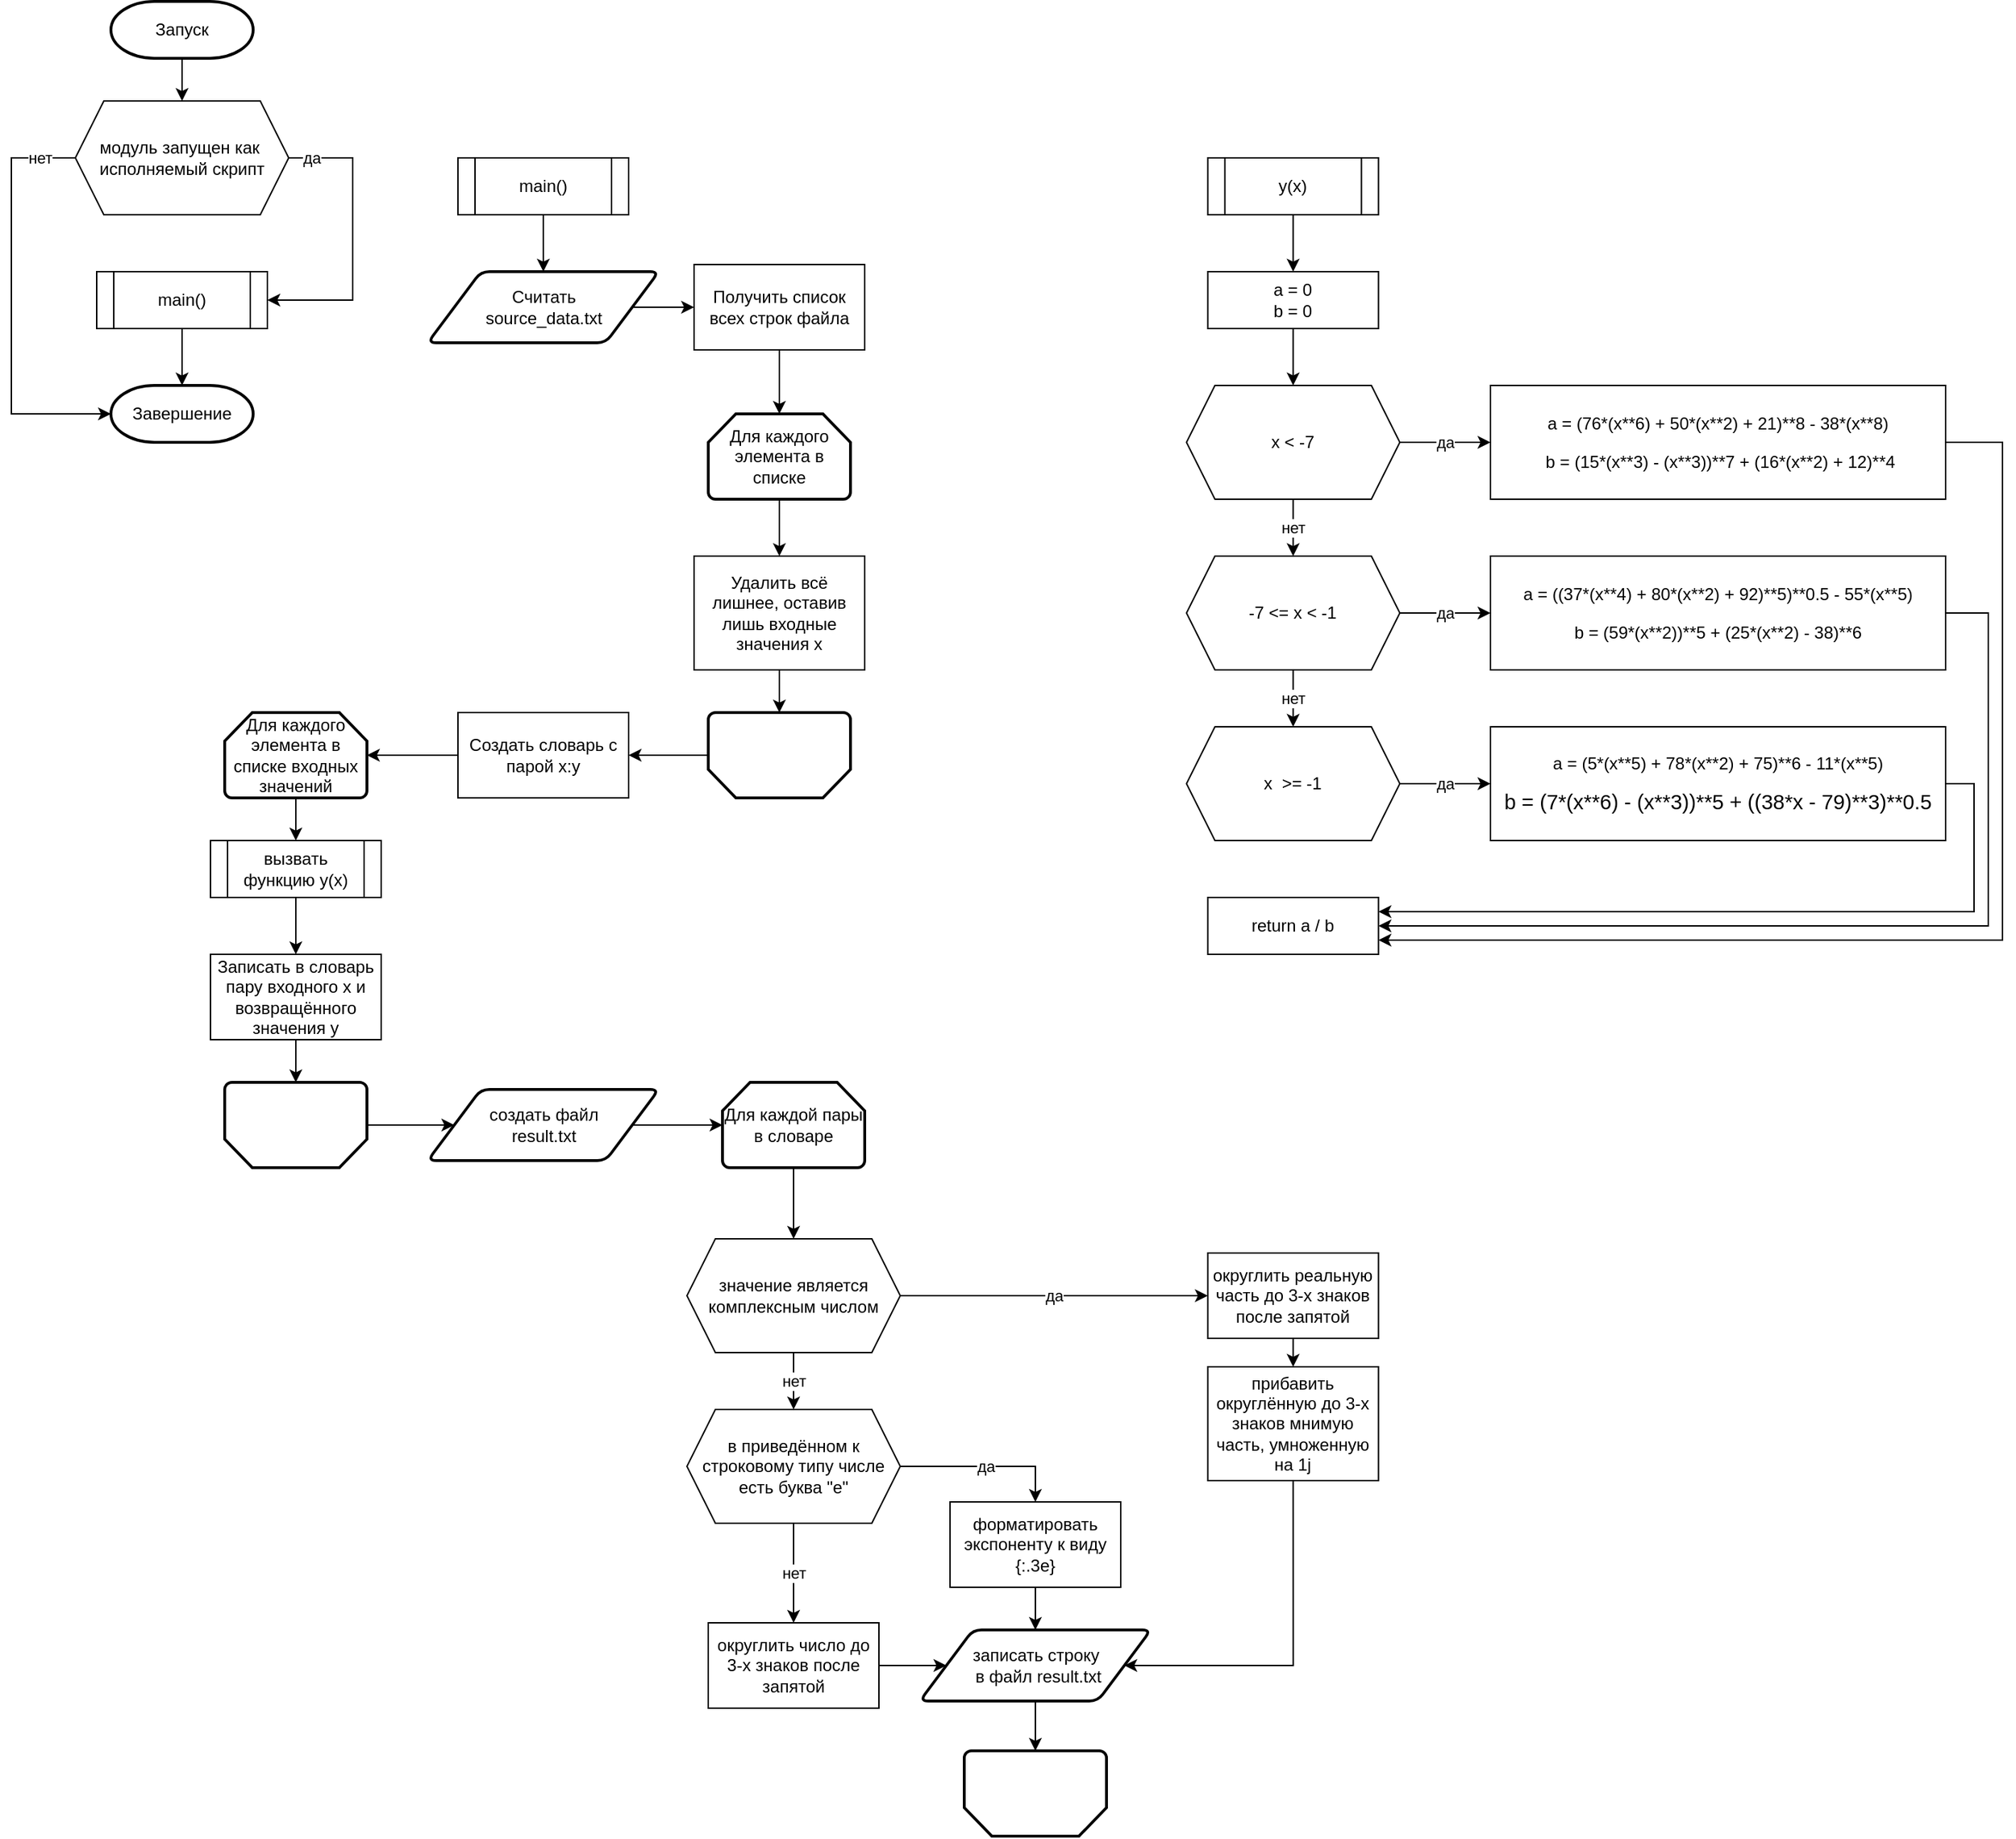<mxfile version="14.7.4" type="embed"><diagram id="C5RBs43oDa-KdzZeNtuy" name="Page-1"><mxGraphModel dx="1276" dy="415" grid="1" gridSize="10" guides="1" tooltips="1" connect="1" arrows="1" fold="1" page="1" pageScale="1" pageWidth="827" pageHeight="1169" math="0" shadow="0"><root><mxCell id="WIyWlLk6GJQsqaUBKTNV-0"/><mxCell id="WIyWlLk6GJQsqaUBKTNV-1" parent="WIyWlLk6GJQsqaUBKTNV-0"/><mxCell id="7Xj7dqsz9zFbZgdujNrx-7" style="edgeStyle=orthogonalEdgeStyle;rounded=0;orthogonalLoop=1;jettySize=auto;html=1;exitX=0.5;exitY=1;exitDx=0;exitDy=0;exitPerimeter=0;entryX=0.5;entryY=0;entryDx=0;entryDy=0;" parent="WIyWlLk6GJQsqaUBKTNV-1" source="dcVJOhPvYpB5vxYuuIVU-0" target="7Xj7dqsz9zFbZgdujNrx-6" edge="1"><mxGeometry relative="1" as="geometry"/></mxCell><mxCell id="dcVJOhPvYpB5vxYuuIVU-0" value="Запуск" style="strokeWidth=2;html=1;shape=mxgraph.flowchart.terminator;whiteSpace=wrap;" parent="WIyWlLk6GJQsqaUBKTNV-1" vertex="1"><mxGeometry x="110" y="10" width="100" height="40" as="geometry"/></mxCell><mxCell id="dcVJOhPvYpB5vxYuuIVU-9" style="edgeStyle=orthogonalEdgeStyle;rounded=0;orthogonalLoop=1;jettySize=auto;html=1;entryX=0;entryY=0.5;entryDx=0;entryDy=0;" parent="WIyWlLk6GJQsqaUBKTNV-1" source="dcVJOhPvYpB5vxYuuIVU-2" target="dcVJOhPvYpB5vxYuuIVU-8" edge="1"><mxGeometry relative="1" as="geometry"/></mxCell><mxCell id="dcVJOhPvYpB5vxYuuIVU-2" value="Считать &lt;br&gt;source_data.txt" style="shape=parallelogram;html=1;strokeWidth=2;perimeter=parallelogramPerimeter;whiteSpace=wrap;rounded=1;arcSize=12;size=0.23;shadow=0;fillColor=none;" parent="WIyWlLk6GJQsqaUBKTNV-1" vertex="1"><mxGeometry x="332.75" y="200" width="162.5" height="50" as="geometry"/></mxCell><mxCell id="dcVJOhPvYpB5vxYuuIVU-25" style="edgeStyle=orthogonalEdgeStyle;rounded=0;orthogonalLoop=1;jettySize=auto;html=1;entryX=0.5;entryY=0;entryDx=0;entryDy=0;entryPerimeter=0;" parent="WIyWlLk6GJQsqaUBKTNV-1" source="dcVJOhPvYpB5vxYuuIVU-5" target="dcVJOhPvYpB5vxYuuIVU-24" edge="1"><mxGeometry relative="1" as="geometry"/></mxCell><mxCell id="dcVJOhPvYpB5vxYuuIVU-5" value="main()" style="shape=process;whiteSpace=wrap;html=1;backgroundOutline=1;shadow=0;fillColor=none;" parent="WIyWlLk6GJQsqaUBKTNV-1" vertex="1"><mxGeometry x="100" y="200" width="120" height="40" as="geometry"/></mxCell><mxCell id="dcVJOhPvYpB5vxYuuIVU-11" style="edgeStyle=orthogonalEdgeStyle;rounded=0;orthogonalLoop=1;jettySize=auto;html=1;" parent="WIyWlLk6GJQsqaUBKTNV-1" source="dcVJOhPvYpB5vxYuuIVU-8" target="dcVJOhPvYpB5vxYuuIVU-10" edge="1"><mxGeometry relative="1" as="geometry"/></mxCell><mxCell id="dcVJOhPvYpB5vxYuuIVU-8" value="Получить список всех строк файла" style="rounded=0;whiteSpace=wrap;html=1;shadow=0;fillColor=none;" parent="WIyWlLk6GJQsqaUBKTNV-1" vertex="1"><mxGeometry x="520" y="195" width="120" height="60" as="geometry"/></mxCell><mxCell id="dcVJOhPvYpB5vxYuuIVU-13" style="edgeStyle=orthogonalEdgeStyle;rounded=0;orthogonalLoop=1;jettySize=auto;html=1;entryX=0.5;entryY=0;entryDx=0;entryDy=0;" parent="WIyWlLk6GJQsqaUBKTNV-1" source="dcVJOhPvYpB5vxYuuIVU-10" target="dcVJOhPvYpB5vxYuuIVU-12" edge="1"><mxGeometry relative="1" as="geometry"/></mxCell><mxCell id="dcVJOhPvYpB5vxYuuIVU-10" value="Для каждого элемента в списке" style="strokeWidth=2;html=1;shape=mxgraph.flowchart.loop_limit;whiteSpace=wrap;shadow=0;fillColor=none;" parent="WIyWlLk6GJQsqaUBKTNV-1" vertex="1"><mxGeometry x="530" y="300" width="100" height="60" as="geometry"/></mxCell><mxCell id="dcVJOhPvYpB5vxYuuIVU-15" style="edgeStyle=orthogonalEdgeStyle;rounded=0;orthogonalLoop=1;jettySize=auto;html=1;" parent="WIyWlLk6GJQsqaUBKTNV-1" source="dcVJOhPvYpB5vxYuuIVU-12" target="dcVJOhPvYpB5vxYuuIVU-14" edge="1"><mxGeometry relative="1" as="geometry"/></mxCell><mxCell id="dcVJOhPvYpB5vxYuuIVU-12" value="Удалить всё лишнее, оставив лишь входные значения х" style="rounded=0;whiteSpace=wrap;html=1;shadow=0;fillColor=none;" parent="WIyWlLk6GJQsqaUBKTNV-1" vertex="1"><mxGeometry x="520" y="400" width="120" height="80" as="geometry"/></mxCell><mxCell id="dcVJOhPvYpB5vxYuuIVU-18" style="edgeStyle=orthogonalEdgeStyle;rounded=0;orthogonalLoop=1;jettySize=auto;html=1;entryX=1;entryY=0.5;entryDx=0;entryDy=0;" parent="WIyWlLk6GJQsqaUBKTNV-1" source="dcVJOhPvYpB5vxYuuIVU-14" target="dcVJOhPvYpB5vxYuuIVU-17" edge="1"><mxGeometry relative="1" as="geometry"/></mxCell><mxCell id="dcVJOhPvYpB5vxYuuIVU-14" value="" style="strokeWidth=2;html=1;shape=mxgraph.flowchart.loop_limit;whiteSpace=wrap;shadow=0;fillColor=none;rotation=-180;" parent="WIyWlLk6GJQsqaUBKTNV-1" vertex="1"><mxGeometry x="530" y="510" width="100" height="60" as="geometry"/></mxCell><mxCell id="dcVJOhPvYpB5vxYuuIVU-20" style="edgeStyle=orthogonalEdgeStyle;rounded=0;orthogonalLoop=1;jettySize=auto;html=1;" parent="WIyWlLk6GJQsqaUBKTNV-1" source="dcVJOhPvYpB5vxYuuIVU-17" target="dcVJOhPvYpB5vxYuuIVU-19" edge="1"><mxGeometry relative="1" as="geometry"/></mxCell><mxCell id="dcVJOhPvYpB5vxYuuIVU-17" value="Создать словарь с парой х:у" style="rounded=0;whiteSpace=wrap;html=1;shadow=0;fillColor=none;" parent="WIyWlLk6GJQsqaUBKTNV-1" vertex="1"><mxGeometry x="354" y="510" width="120" height="60" as="geometry"/></mxCell><mxCell id="dcVJOhPvYpB5vxYuuIVU-23" style="edgeStyle=orthogonalEdgeStyle;rounded=0;orthogonalLoop=1;jettySize=auto;html=1;" parent="WIyWlLk6GJQsqaUBKTNV-1" source="dcVJOhPvYpB5vxYuuIVU-19" target="dcVJOhPvYpB5vxYuuIVU-22" edge="1"><mxGeometry relative="1" as="geometry"/></mxCell><mxCell id="dcVJOhPvYpB5vxYuuIVU-19" value="Для каждого элемента в списке входных значений" style="strokeWidth=2;html=1;shape=mxgraph.flowchart.loop_limit;whiteSpace=wrap;shadow=0;fillColor=none;" parent="WIyWlLk6GJQsqaUBKTNV-1" vertex="1"><mxGeometry x="190" y="510" width="100" height="60" as="geometry"/></mxCell><mxCell id="dcVJOhPvYpB5vxYuuIVU-30" style="edgeStyle=orthogonalEdgeStyle;rounded=0;orthogonalLoop=1;jettySize=auto;html=1;" parent="WIyWlLk6GJQsqaUBKTNV-1" source="dcVJOhPvYpB5vxYuuIVU-21" target="dcVJOhPvYpB5vxYuuIVU-29" edge="1"><mxGeometry relative="1" as="geometry"/></mxCell><mxCell id="dcVJOhPvYpB5vxYuuIVU-21" value="Записать в словарь пару входного х и возвращённого значения у" style="rounded=0;whiteSpace=wrap;html=1;shadow=0;fillColor=none;" parent="WIyWlLk6GJQsqaUBKTNV-1" vertex="1"><mxGeometry x="180" y="680" width="120" height="60" as="geometry"/></mxCell><mxCell id="dcVJOhPvYpB5vxYuuIVU-28" style="edgeStyle=orthogonalEdgeStyle;rounded=0;orthogonalLoop=1;jettySize=auto;html=1;entryX=0.5;entryY=0;entryDx=0;entryDy=0;" parent="WIyWlLk6GJQsqaUBKTNV-1" source="dcVJOhPvYpB5vxYuuIVU-22" target="dcVJOhPvYpB5vxYuuIVU-21" edge="1"><mxGeometry relative="1" as="geometry"/></mxCell><mxCell id="dcVJOhPvYpB5vxYuuIVU-22" value="вызвать функцию y(x)" style="shape=process;whiteSpace=wrap;html=1;backgroundOutline=1;shadow=0;fillColor=none;" parent="WIyWlLk6GJQsqaUBKTNV-1" vertex="1"><mxGeometry x="180" y="600" width="120" height="40" as="geometry"/></mxCell><mxCell id="dcVJOhPvYpB5vxYuuIVU-24" value="Завершение" style="strokeWidth=2;html=1;shape=mxgraph.flowchart.terminator;whiteSpace=wrap;" parent="WIyWlLk6GJQsqaUBKTNV-1" vertex="1"><mxGeometry x="110" y="280" width="100" height="40" as="geometry"/></mxCell><mxCell id="dcVJOhPvYpB5vxYuuIVU-27" style="edgeStyle=orthogonalEdgeStyle;rounded=0;orthogonalLoop=1;jettySize=auto;html=1;" parent="WIyWlLk6GJQsqaUBKTNV-1" source="dcVJOhPvYpB5vxYuuIVU-26" target="dcVJOhPvYpB5vxYuuIVU-2" edge="1"><mxGeometry relative="1" as="geometry"/></mxCell><mxCell id="dcVJOhPvYpB5vxYuuIVU-26" value="main()" style="shape=process;whiteSpace=wrap;html=1;backgroundOutline=1;shadow=0;fillColor=none;" parent="WIyWlLk6GJQsqaUBKTNV-1" vertex="1"><mxGeometry x="354" y="120" width="120" height="40" as="geometry"/></mxCell><mxCell id="7Xj7dqsz9zFbZgdujNrx-10" style="edgeStyle=orthogonalEdgeStyle;rounded=0;orthogonalLoop=1;jettySize=auto;html=1;exitX=0;exitY=0.5;exitDx=0;exitDy=0;exitPerimeter=0;" parent="WIyWlLk6GJQsqaUBKTNV-1" source="dcVJOhPvYpB5vxYuuIVU-29" target="7Xj7dqsz9zFbZgdujNrx-9" edge="1"><mxGeometry relative="1" as="geometry"/></mxCell><mxCell id="dcVJOhPvYpB5vxYuuIVU-29" value="" style="strokeWidth=2;html=1;shape=mxgraph.flowchart.loop_limit;whiteSpace=wrap;shadow=0;fillColor=none;rotation=-180;" parent="WIyWlLk6GJQsqaUBKTNV-1" vertex="1"><mxGeometry x="190" y="770" width="100" height="60" as="geometry"/></mxCell><mxCell id="7Xj7dqsz9zFbZgdujNrx-1" style="edgeStyle=orthogonalEdgeStyle;rounded=0;orthogonalLoop=1;jettySize=auto;html=1;entryX=1;entryY=0.5;entryDx=0;entryDy=0;exitX=1;exitY=0.5;exitDx=0;exitDy=0;" parent="WIyWlLk6GJQsqaUBKTNV-1" source="7Xj7dqsz9zFbZgdujNrx-6" target="dcVJOhPvYpB5vxYuuIVU-5" edge="1"><mxGeometry relative="1" as="geometry"><mxPoint x="250" y="135" as="sourcePoint"/><Array as="points"><mxPoint x="280" y="120"/><mxPoint x="280" y="220"/></Array></mxGeometry></mxCell><mxCell id="7Xj7dqsz9zFbZgdujNrx-4" value="да" style="edgeLabel;html=1;align=center;verticalAlign=middle;resizable=0;points=[];" parent="7Xj7dqsz9zFbZgdujNrx-1" vertex="1" connectable="0"><mxGeometry x="-0.742" y="-8" relative="1" as="geometry"><mxPoint x="-11" y="-8" as="offset"/></mxGeometry></mxCell><mxCell id="7Xj7dqsz9zFbZgdujNrx-2" style="edgeStyle=orthogonalEdgeStyle;rounded=0;orthogonalLoop=1;jettySize=auto;html=1;entryX=0;entryY=0.5;entryDx=0;entryDy=0;entryPerimeter=0;exitX=0;exitY=0.5;exitDx=0;exitDy=0;" parent="WIyWlLk6GJQsqaUBKTNV-1" source="7Xj7dqsz9zFbZgdujNrx-6" target="dcVJOhPvYpB5vxYuuIVU-24" edge="1"><mxGeometry relative="1" as="geometry"><mxPoint x="70" y="135" as="sourcePoint"/><Array as="points"><mxPoint x="40" y="120"/><mxPoint x="40" y="300"/></Array></mxGeometry></mxCell><mxCell id="7Xj7dqsz9zFbZgdujNrx-5" value="нет" style="edgeLabel;html=1;align=center;verticalAlign=middle;resizable=0;points=[];" parent="7Xj7dqsz9zFbZgdujNrx-2" vertex="1" connectable="0"><mxGeometry x="-0.682" y="1" relative="1" as="geometry"><mxPoint x="19" y="-2" as="offset"/></mxGeometry></mxCell><mxCell id="7Xj7dqsz9zFbZgdujNrx-6" value="&lt;span&gt;модуль запущен как&amp;nbsp;&lt;/span&gt;&lt;br&gt;&lt;span&gt;исполняемый скрипт&lt;/span&gt;" style="shape=hexagon;perimeter=hexagonPerimeter2;whiteSpace=wrap;html=1;fixedSize=1;" parent="WIyWlLk6GJQsqaUBKTNV-1" vertex="1"><mxGeometry x="85" y="80" width="150" height="80" as="geometry"/></mxCell><mxCell id="7Xj7dqsz9zFbZgdujNrx-13" style="edgeStyle=orthogonalEdgeStyle;rounded=0;orthogonalLoop=1;jettySize=auto;html=1;exitX=1;exitY=0.5;exitDx=0;exitDy=0;entryX=0;entryY=0.5;entryDx=0;entryDy=0;entryPerimeter=0;" parent="WIyWlLk6GJQsqaUBKTNV-1" source="7Xj7dqsz9zFbZgdujNrx-9" target="7Xj7dqsz9zFbZgdujNrx-12" edge="1"><mxGeometry relative="1" as="geometry"/></mxCell><mxCell id="7Xj7dqsz9zFbZgdujNrx-9" value="создать файл &lt;br&gt;result.txt" style="shape=parallelogram;html=1;strokeWidth=2;perimeter=parallelogramPerimeter;whiteSpace=wrap;rounded=1;arcSize=12;size=0.23;shadow=0;fillColor=none;" parent="WIyWlLk6GJQsqaUBKTNV-1" vertex="1"><mxGeometry x="332.75" y="775" width="162.5" height="50" as="geometry"/></mxCell><mxCell id="3" style="edgeStyle=orthogonalEdgeStyle;rounded=0;orthogonalLoop=1;jettySize=auto;html=1;exitX=0.5;exitY=1;exitDx=0;exitDy=0;entryX=0.5;entryY=0;entryDx=0;entryDy=0;" edge="1" parent="WIyWlLk6GJQsqaUBKTNV-1" source="7Xj7dqsz9zFbZgdujNrx-11" target="2"><mxGeometry relative="1" as="geometry"/></mxCell><mxCell id="7Xj7dqsz9zFbZgdujNrx-11" value="y(x)" style="shape=process;whiteSpace=wrap;html=1;backgroundOutline=1;shadow=0;fillColor=none;" parent="WIyWlLk6GJQsqaUBKTNV-1" vertex="1"><mxGeometry x="881.25" y="120" width="120" height="40" as="geometry"/></mxCell><mxCell id="7Xj7dqsz9zFbZgdujNrx-15" style="edgeStyle=orthogonalEdgeStyle;rounded=0;orthogonalLoop=1;jettySize=auto;html=1;exitX=0.5;exitY=1;exitDx=0;exitDy=0;exitPerimeter=0;entryX=0.5;entryY=0;entryDx=0;entryDy=0;" parent="WIyWlLk6GJQsqaUBKTNV-1" source="7Xj7dqsz9zFbZgdujNrx-12" target="7Xj7dqsz9zFbZgdujNrx-14" edge="1"><mxGeometry relative="1" as="geometry"/></mxCell><mxCell id="7Xj7dqsz9zFbZgdujNrx-12" value="Для каждой пары в словаре" style="strokeWidth=2;html=1;shape=mxgraph.flowchart.loop_limit;whiteSpace=wrap;shadow=0;fillColor=none;" parent="WIyWlLk6GJQsqaUBKTNV-1" vertex="1"><mxGeometry x="540" y="770" width="100" height="60" as="geometry"/></mxCell><mxCell id="7Xj7dqsz9zFbZgdujNrx-19" value="да" style="edgeStyle=orthogonalEdgeStyle;rounded=0;orthogonalLoop=1;jettySize=auto;html=1;exitX=1;exitY=0.5;exitDx=0;exitDy=0;" parent="WIyWlLk6GJQsqaUBKTNV-1" source="7Xj7dqsz9zFbZgdujNrx-14" target="7Xj7dqsz9zFbZgdujNrx-17" edge="1"><mxGeometry relative="1" as="geometry"/></mxCell><mxCell id="7Xj7dqsz9zFbZgdujNrx-25" value="нет" style="edgeStyle=orthogonalEdgeStyle;rounded=0;orthogonalLoop=1;jettySize=auto;html=1;exitX=0.5;exitY=1;exitDx=0;exitDy=0;" parent="WIyWlLk6GJQsqaUBKTNV-1" source="7Xj7dqsz9zFbZgdujNrx-14" target="7Xj7dqsz9zFbZgdujNrx-24" edge="1"><mxGeometry relative="1" as="geometry"/></mxCell><mxCell id="7Xj7dqsz9zFbZgdujNrx-14" value="значение является комплексным числом" style="shape=hexagon;perimeter=hexagonPerimeter2;whiteSpace=wrap;html=1;fixedSize=1;" parent="WIyWlLk6GJQsqaUBKTNV-1" vertex="1"><mxGeometry x="515" y="880" width="150" height="80" as="geometry"/></mxCell><mxCell id="7Xj7dqsz9zFbZgdujNrx-35" style="edgeStyle=orthogonalEdgeStyle;rounded=0;orthogonalLoop=1;jettySize=auto;html=1;exitX=0.5;exitY=1;exitDx=0;exitDy=0;entryX=0.5;entryY=1;entryDx=0;entryDy=0;entryPerimeter=0;" parent="WIyWlLk6GJQsqaUBKTNV-1" source="7Xj7dqsz9zFbZgdujNrx-16" target="7Xj7dqsz9zFbZgdujNrx-32" edge="1"><mxGeometry relative="1" as="geometry"/></mxCell><mxCell id="7Xj7dqsz9zFbZgdujNrx-16" value="записать строку&lt;br&gt;&amp;nbsp;в файл&amp;nbsp;result.txt" style="shape=parallelogram;html=1;strokeWidth=2;perimeter=parallelogramPerimeter;whiteSpace=wrap;rounded=1;arcSize=12;size=0.23;shadow=0;fillColor=none;" parent="WIyWlLk6GJQsqaUBKTNV-1" vertex="1"><mxGeometry x="678.75" y="1155" width="162.5" height="50" as="geometry"/></mxCell><mxCell id="7Xj7dqsz9zFbZgdujNrx-20" style="edgeStyle=orthogonalEdgeStyle;rounded=0;orthogonalLoop=1;jettySize=auto;html=1;exitX=0.5;exitY=1;exitDx=0;exitDy=0;entryX=0.5;entryY=0;entryDx=0;entryDy=0;" parent="WIyWlLk6GJQsqaUBKTNV-1" source="7Xj7dqsz9zFbZgdujNrx-17" target="7Xj7dqsz9zFbZgdujNrx-18" edge="1"><mxGeometry relative="1" as="geometry"/></mxCell><mxCell id="7Xj7dqsz9zFbZgdujNrx-17" value="округлить реальную часть до 3-х знаков после запятой" style="rounded=0;whiteSpace=wrap;html=1;shadow=0;fillColor=none;" parent="WIyWlLk6GJQsqaUBKTNV-1" vertex="1"><mxGeometry x="881.25" y="890" width="120" height="60" as="geometry"/></mxCell><mxCell id="7Xj7dqsz9zFbZgdujNrx-34" style="edgeStyle=orthogonalEdgeStyle;rounded=0;orthogonalLoop=1;jettySize=auto;html=1;exitX=0.5;exitY=1;exitDx=0;exitDy=0;entryX=1;entryY=0.5;entryDx=0;entryDy=0;" parent="WIyWlLk6GJQsqaUBKTNV-1" source="7Xj7dqsz9zFbZgdujNrx-18" target="7Xj7dqsz9zFbZgdujNrx-16" edge="1"><mxGeometry relative="1" as="geometry"><Array as="points"><mxPoint x="941" y="1180"/></Array></mxGeometry></mxCell><mxCell id="7Xj7dqsz9zFbZgdujNrx-18" value="прибавить округлённую до 3-х знаков мнимую часть, умноженную на 1j" style="rounded=0;whiteSpace=wrap;html=1;shadow=0;fillColor=none;" parent="WIyWlLk6GJQsqaUBKTNV-1" vertex="1"><mxGeometry x="881.25" y="970" width="120" height="80" as="geometry"/></mxCell><mxCell id="7Xj7dqsz9zFbZgdujNrx-27" value="да" style="edgeStyle=orthogonalEdgeStyle;rounded=0;orthogonalLoop=1;jettySize=auto;html=1;exitX=1;exitY=0.5;exitDx=0;exitDy=0;entryX=0.5;entryY=0;entryDx=0;entryDy=0;" parent="WIyWlLk6GJQsqaUBKTNV-1" source="7Xj7dqsz9zFbZgdujNrx-24" target="7Xj7dqsz9zFbZgdujNrx-26" edge="1"><mxGeometry relative="1" as="geometry"/></mxCell><mxCell id="7Xj7dqsz9zFbZgdujNrx-30" value="нет" style="edgeStyle=orthogonalEdgeStyle;rounded=0;orthogonalLoop=1;jettySize=auto;html=1;exitX=0.5;exitY=1;exitDx=0;exitDy=0;entryX=0.5;entryY=0;entryDx=0;entryDy=0;" parent="WIyWlLk6GJQsqaUBKTNV-1" source="7Xj7dqsz9zFbZgdujNrx-24" target="7Xj7dqsz9zFbZgdujNrx-29" edge="1"><mxGeometry relative="1" as="geometry"/></mxCell><mxCell id="7Xj7dqsz9zFbZgdujNrx-24" value="в приведённом к строковому типу числе есть буква &quot;е&quot;" style="shape=hexagon;perimeter=hexagonPerimeter2;whiteSpace=wrap;html=1;fixedSize=1;" parent="WIyWlLk6GJQsqaUBKTNV-1" vertex="1"><mxGeometry x="515" y="1000" width="150" height="80" as="geometry"/></mxCell><mxCell id="7Xj7dqsz9zFbZgdujNrx-33" style="edgeStyle=orthogonalEdgeStyle;rounded=0;orthogonalLoop=1;jettySize=auto;html=1;exitX=0.5;exitY=1;exitDx=0;exitDy=0;entryX=0.5;entryY=0;entryDx=0;entryDy=0;" parent="WIyWlLk6GJQsqaUBKTNV-1" source="7Xj7dqsz9zFbZgdujNrx-26" target="7Xj7dqsz9zFbZgdujNrx-16" edge="1"><mxGeometry relative="1" as="geometry"/></mxCell><mxCell id="7Xj7dqsz9zFbZgdujNrx-26" value="форматировать экспоненту к виду {:.3e}" style="rounded=0;whiteSpace=wrap;html=1;shadow=0;fillColor=none;" parent="WIyWlLk6GJQsqaUBKTNV-1" vertex="1"><mxGeometry x="700" y="1065" width="120" height="60" as="geometry"/></mxCell><mxCell id="7Xj7dqsz9zFbZgdujNrx-31" style="edgeStyle=orthogonalEdgeStyle;rounded=0;orthogonalLoop=1;jettySize=auto;html=1;exitX=1;exitY=0.5;exitDx=0;exitDy=0;entryX=0;entryY=0.5;entryDx=0;entryDy=0;" parent="WIyWlLk6GJQsqaUBKTNV-1" source="7Xj7dqsz9zFbZgdujNrx-29" target="7Xj7dqsz9zFbZgdujNrx-16" edge="1"><mxGeometry relative="1" as="geometry"/></mxCell><mxCell id="7Xj7dqsz9zFbZgdujNrx-29" value="округлить число до 3-х знаков после запятой" style="rounded=0;whiteSpace=wrap;html=1;shadow=0;fillColor=none;" parent="WIyWlLk6GJQsqaUBKTNV-1" vertex="1"><mxGeometry x="530" y="1150" width="120" height="60" as="geometry"/></mxCell><mxCell id="7Xj7dqsz9zFbZgdujNrx-32" value="" style="strokeWidth=2;html=1;shape=mxgraph.flowchart.loop_limit;whiteSpace=wrap;shadow=0;fillColor=none;rotation=-180;" parent="WIyWlLk6GJQsqaUBKTNV-1" vertex="1"><mxGeometry x="710" y="1240" width="100" height="60" as="geometry"/></mxCell><mxCell id="5" value="да" style="edgeStyle=orthogonalEdgeStyle;rounded=0;orthogonalLoop=1;jettySize=auto;html=1;exitX=1;exitY=0.5;exitDx=0;exitDy=0;entryX=0;entryY=0.5;entryDx=0;entryDy=0;" edge="1" parent="WIyWlLk6GJQsqaUBKTNV-1" source="0" target="1"><mxGeometry relative="1" as="geometry"/></mxCell><mxCell id="14" value="нет" style="edgeStyle=orthogonalEdgeStyle;rounded=0;orthogonalLoop=1;jettySize=auto;html=1;exitX=0.5;exitY=1;exitDx=0;exitDy=0;entryX=0.5;entryY=0;entryDx=0;entryDy=0;" edge="1" parent="WIyWlLk6GJQsqaUBKTNV-1" source="0" target="9"><mxGeometry relative="1" as="geometry"/></mxCell><mxCell id="0" value="x &amp;lt; -7" style="shape=hexagon;perimeter=hexagonPerimeter2;whiteSpace=wrap;html=1;fixedSize=1;" vertex="1" parent="WIyWlLk6GJQsqaUBKTNV-1"><mxGeometry x="866.25" y="280" width="150" height="80" as="geometry"/></mxCell><mxCell id="19" style="edgeStyle=orthogonalEdgeStyle;rounded=0;orthogonalLoop=1;jettySize=auto;html=1;exitX=1;exitY=0.5;exitDx=0;exitDy=0;entryX=1;entryY=0.75;entryDx=0;entryDy=0;" edge="1" parent="WIyWlLk6GJQsqaUBKTNV-1" source="1" target="16"><mxGeometry relative="1" as="geometry"><Array as="points"><mxPoint x="1440" y="320"/><mxPoint x="1440" y="670"/></Array></mxGeometry></mxCell><mxCell id="1" value="&lt;p class=&quot;MsoNormal&quot;&gt;a = (76*(x**6) + 50*(x**2) + 21)**8 - 38*(x**8)&lt;/p&gt;&lt;p class=&quot;MsoNormal&quot;&gt;&amp;nbsp;b = (15*(x**3) - (x**3))**7 + (16*(x**2) + 12)**4&lt;/p&gt;" style="rounded=0;whiteSpace=wrap;html=1;shadow=0;fillColor=none;" vertex="1" parent="WIyWlLk6GJQsqaUBKTNV-1"><mxGeometry x="1080" y="280" width="320" height="80" as="geometry"/></mxCell><mxCell id="4" style="edgeStyle=orthogonalEdgeStyle;rounded=0;orthogonalLoop=1;jettySize=auto;html=1;exitX=0.5;exitY=1;exitDx=0;exitDy=0;entryX=0.5;entryY=0;entryDx=0;entryDy=0;" edge="1" parent="WIyWlLk6GJQsqaUBKTNV-1" source="2" target="0"><mxGeometry relative="1" as="geometry"/></mxCell><mxCell id="2" value="a = 0&lt;br&gt;b = 0" style="rounded=0;whiteSpace=wrap;html=1;shadow=0;fillColor=none;" vertex="1" parent="WIyWlLk6GJQsqaUBKTNV-1"><mxGeometry x="881.25" y="200" width="120" height="40" as="geometry"/></mxCell><mxCell id="8" value="да" style="edgeStyle=orthogonalEdgeStyle;rounded=0;orthogonalLoop=1;jettySize=auto;html=1;exitX=1;exitY=0.5;exitDx=0;exitDy=0;entryX=0;entryY=0.5;entryDx=0;entryDy=0;" edge="1" source="9" target="10" parent="WIyWlLk6GJQsqaUBKTNV-1"><mxGeometry relative="1" as="geometry"/></mxCell><mxCell id="15" value="нет" style="edgeStyle=orthogonalEdgeStyle;rounded=0;orthogonalLoop=1;jettySize=auto;html=1;exitX=0.5;exitY=1;exitDx=0;exitDy=0;entryX=0.5;entryY=0;entryDx=0;entryDy=0;" edge="1" parent="WIyWlLk6GJQsqaUBKTNV-1" source="9" target="12"><mxGeometry relative="1" as="geometry"/></mxCell><mxCell id="9" value="-7 &amp;lt;= x &amp;lt; -1" style="shape=hexagon;perimeter=hexagonPerimeter2;whiteSpace=wrap;html=1;fixedSize=1;" vertex="1" parent="WIyWlLk6GJQsqaUBKTNV-1"><mxGeometry x="866.25" y="400" width="150" height="80" as="geometry"/></mxCell><mxCell id="18" style="edgeStyle=orthogonalEdgeStyle;rounded=0;orthogonalLoop=1;jettySize=auto;html=1;exitX=1;exitY=0.5;exitDx=0;exitDy=0;entryX=1;entryY=0.5;entryDx=0;entryDy=0;" edge="1" parent="WIyWlLk6GJQsqaUBKTNV-1" source="10" target="16"><mxGeometry relative="1" as="geometry"><Array as="points"><mxPoint x="1430" y="440"/><mxPoint x="1430" y="660"/></Array></mxGeometry></mxCell><mxCell id="10" value="&lt;p class=&quot;MsoNormal&quot;&gt;a = ((37*(x**4) + 80*(x**2) + 92)**5)**0.5 - 55*(x**5)&lt;/p&gt;&lt;p class=&quot;MsoNormal&quot;&gt;&lt;span&gt;b = (59*(x**2))**5 + (25*(x**2) - 38)**6&lt;/span&gt;&lt;br&gt;&lt;/p&gt;" style="rounded=0;whiteSpace=wrap;html=1;shadow=0;fillColor=none;" vertex="1" parent="WIyWlLk6GJQsqaUBKTNV-1"><mxGeometry x="1080" y="400" width="320" height="80" as="geometry"/></mxCell><mxCell id="11" value="да" style="edgeStyle=orthogonalEdgeStyle;rounded=0;orthogonalLoop=1;jettySize=auto;html=1;exitX=1;exitY=0.5;exitDx=0;exitDy=0;entryX=0;entryY=0.5;entryDx=0;entryDy=0;" edge="1" source="12" target="13" parent="WIyWlLk6GJQsqaUBKTNV-1"><mxGeometry relative="1" as="geometry"/></mxCell><mxCell id="12" value="x&amp;nbsp; &amp;gt;= -1" style="shape=hexagon;perimeter=hexagonPerimeter2;whiteSpace=wrap;html=1;fixedSize=1;" vertex="1" parent="WIyWlLk6GJQsqaUBKTNV-1"><mxGeometry x="866.25" y="520" width="150" height="80" as="geometry"/></mxCell><mxCell id="17" style="edgeStyle=orthogonalEdgeStyle;rounded=0;orthogonalLoop=1;jettySize=auto;html=1;exitX=1;exitY=0.5;exitDx=0;exitDy=0;entryX=1;entryY=0.25;entryDx=0;entryDy=0;" edge="1" parent="WIyWlLk6GJQsqaUBKTNV-1" source="13" target="16"><mxGeometry relative="1" as="geometry"/></mxCell><mxCell id="13" value="&lt;p class=&quot;MsoNormal&quot;&gt;a = (5*(x**5) + 78*(x**2) + 75)**6 - 11*(x**5)&lt;/p&gt;&lt;p class=&quot;MsoNormal&quot;&gt;&lt;span style=&quot;font-family: &amp;#34;calibri&amp;#34; , sans-serif ; font-size: 11pt&quot;&gt;b =&amp;nbsp;&lt;/span&gt;&lt;span style=&quot;font-family: &amp;#34;calibri&amp;#34; , sans-serif ; font-size: 11pt&quot;&gt;(7*(x**6) - (x**3))**5 + ((38*x - 79)**3)**0.5&lt;/span&gt;&lt;/p&gt;" style="rounded=0;whiteSpace=wrap;html=1;shadow=0;fillColor=none;" vertex="1" parent="WIyWlLk6GJQsqaUBKTNV-1"><mxGeometry x="1080" y="520" width="320" height="80" as="geometry"/></mxCell><mxCell id="16" value="return a / b" style="rounded=0;whiteSpace=wrap;html=1;shadow=0;fillColor=none;" vertex="1" parent="WIyWlLk6GJQsqaUBKTNV-1"><mxGeometry x="881.25" y="640" width="120" height="40" as="geometry"/></mxCell></root></mxGraphModel></diagram></mxfile>